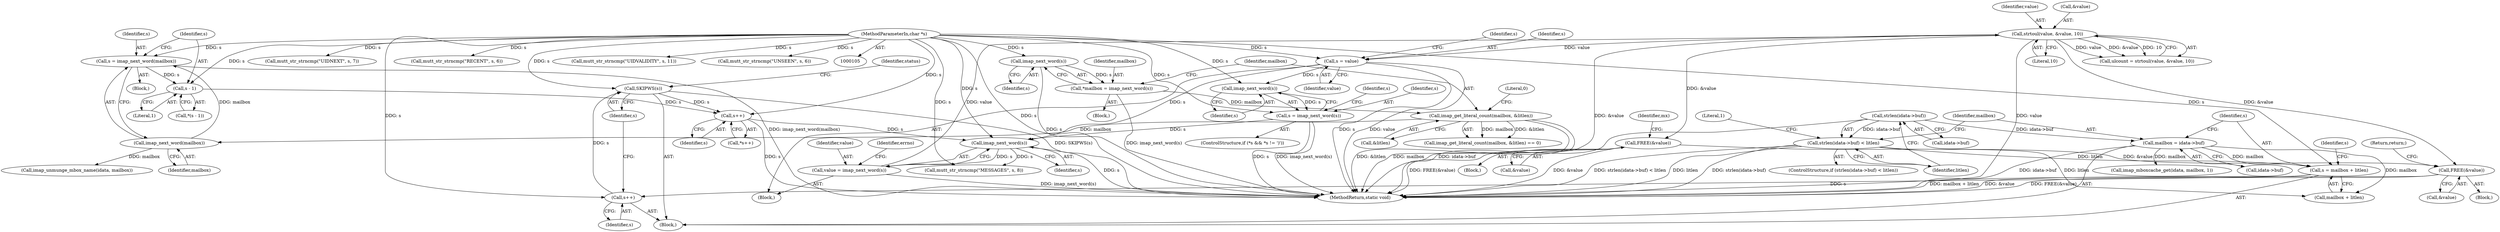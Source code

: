 digraph "0_neomutt_3c49c44be9b459d9c616bcaef6eb5d51298c1741@pointer" {
"1000572" [label="(Call,FREE(&value))"];
"1000246" [label="(Call,strtoul(value, &value, 10))"];
"1000236" [label="(Call,value = imap_next_word(s))"];
"1000238" [label="(Call,imap_next_word(s))"];
"1000355" [label="(Call,s = imap_next_word(s))"];
"1000357" [label="(Call,imap_next_word(s))"];
"1000344" [label="(Call,s = value)"];
"1000107" [label="(MethodParameterIn,char *s)"];
"1000219" [label="(Call,s++)"];
"1000193" [label="(Call,s - 1)"];
"1000187" [label="(Call,s = imap_next_word(mailbox))"];
"1000189" [label="(Call,imap_next_word(mailbox))"];
"1000137" [label="(Call,imap_get_literal_count(mailbox, &litlen))"];
"1000131" [label="(Call,*mailbox = imap_next_word(s))"];
"1000133" [label="(Call,imap_next_word(s))"];
"1000183" [label="(Call,SKIPWS(s))"];
"1000181" [label="(Call,s++)"];
"1000172" [label="(Call,s = mailbox + litlen)"];
"1000167" [label="(Call,mailbox = idata->buf)"];
"1000157" [label="(Call,strlen(idata->buf))"];
"1000156" [label="(Call,strlen(idata->buf) < litlen)"];
"1000576" [label="(Call,FREE(&value))"];
"1000347" [label="(ControlStructure,if (*s && *s != ')'))"];
"1000137" [label="(Call,imap_get_literal_count(mailbox, &litlen))"];
"1000238" [label="(Call,imap_next_word(s))"];
"1000250" [label="(Literal,10)"];
"1000308" [label="(Call,mutt_str_strncmp(\"UIDNEXT\", s, 7))"];
"1000141" [label="(Literal,0)"];
"1000201" [label="(Identifier,status)"];
"1000193" [label="(Call,s - 1)"];
"1000167" [label="(Call,mailbox = idata->buf)"];
"1000202" [label="(Call,imap_mboxcache_get(idata, mailbox, 1))"];
"1000577" [label="(Call,&value)"];
"1000572" [label="(Call,FREE(&value))"];
"1000219" [label="(Call,s++)"];
"1000295" [label="(Call,mutt_str_strncmp(\"RECENT\", s, 6))"];
"1000156" [label="(Call,strlen(idata->buf) < litlen)"];
"1000449" [label="(Block,)"];
"1000184" [label="(Identifier,s)"];
"1000197" [label="(Call,imap_unmunge_mbox_name(idata, mailbox))"];
"1000164" [label="(Literal,1)"];
"1000189" [label="(Call,imap_next_word(mailbox))"];
"1000241" [label="(Identifier,errno)"];
"1000192" [label="(Call,*(s - 1))"];
"1000355" [label="(Call,s = imap_next_word(s))"];
"1000195" [label="(Literal,1)"];
"1000194" [label="(Identifier,s)"];
"1000576" [label="(Call,FREE(&value))"];
"1000218" [label="(Call,*s++)"];
"1000157" [label="(Call,strlen(idata->buf))"];
"1000356" [label="(Identifier,s)"];
"1000139" [label="(Call,&litlen)"];
"1000182" [label="(Identifier,s)"];
"1000358" [label="(Identifier,s)"];
"1000107" [label="(MethodParameterIn,char *s)"];
"1000161" [label="(Identifier,litlen)"];
"1000186" [label="(Block,)"];
"1000190" [label="(Identifier,mailbox)"];
"1000174" [label="(Call,mailbox + litlen)"];
"1000575" [label="(Return,return;)"];
"1000136" [label="(Call,imap_get_literal_count(mailbox, &litlen) == 0)"];
"1000131" [label="(Call,*mailbox = imap_next_word(s))"];
"1000350" [label="(Identifier,s)"];
"1000132" [label="(Identifier,mailbox)"];
"1000168" [label="(Identifier,mailbox)"];
"1000188" [label="(Identifier,s)"];
"1000247" [label="(Identifier,value)"];
"1000278" [label="(Call,mutt_str_strncmp(\"MESSAGES\", s, 8))"];
"1000187" [label="(Call,s = imap_next_word(mailbox))"];
"1000345" [label="(Identifier,s)"];
"1000173" [label="(Identifier,s)"];
"1000133" [label="(Call,imap_next_word(s))"];
"1000183" [label="(Call,SKIPWS(s))"];
"1000220" [label="(Identifier,s)"];
"1000138" [label="(Identifier,mailbox)"];
"1000179" [label="(Identifier,s)"];
"1000158" [label="(Call,idata->buf)"];
"1000155" [label="(ControlStructure,if (strlen(idata->buf) < litlen))"];
"1000582" [label="(Identifier,mx)"];
"1000237" [label="(Identifier,value)"];
"1000357" [label="(Call,imap_next_word(s))"];
"1000346" [label="(Identifier,value)"];
"1000584" [label="(MethodReturn,static void)"];
"1000246" [label="(Call,strtoul(value, &value, 10))"];
"1000134" [label="(Identifier,s)"];
"1000344" [label="(Call,s = value)"];
"1000230" [label="(Identifier,s)"];
"1000172" [label="(Call,s = mailbox + litlen)"];
"1000321" [label="(Call,mutt_str_strncmp(\"UIDVALIDITY\", s, 11))"];
"1000236" [label="(Call,value = imap_next_word(s))"];
"1000108" [label="(Block,)"];
"1000142" [label="(Block,)"];
"1000169" [label="(Call,idata->buf)"];
"1000244" [label="(Call,ulcount = strtoul(value, &value, 10))"];
"1000239" [label="(Identifier,s)"];
"1000573" [label="(Call,&value)"];
"1000235" [label="(Block,)"];
"1000181" [label="(Call,s++)"];
"1000334" [label="(Call,mutt_str_strncmp(\"UNSEEN\", s, 6))"];
"1000248" [label="(Call,&value)"];
"1000489" [label="(Block,)"];
"1000572" -> "1000489"  [label="AST: "];
"1000572" -> "1000573"  [label="CFG: "];
"1000573" -> "1000572"  [label="AST: "];
"1000575" -> "1000572"  [label="CFG: "];
"1000572" -> "1000584"  [label="DDG: FREE(&value)"];
"1000572" -> "1000584"  [label="DDG: &value"];
"1000246" -> "1000572"  [label="DDG: &value"];
"1000576" -> "1000572"  [label="DDG: &value"];
"1000246" -> "1000244"  [label="AST: "];
"1000246" -> "1000250"  [label="CFG: "];
"1000247" -> "1000246"  [label="AST: "];
"1000248" -> "1000246"  [label="AST: "];
"1000250" -> "1000246"  [label="AST: "];
"1000244" -> "1000246"  [label="CFG: "];
"1000246" -> "1000584"  [label="DDG: &value"];
"1000246" -> "1000584"  [label="DDG: value"];
"1000246" -> "1000244"  [label="DDG: value"];
"1000246" -> "1000244"  [label="DDG: &value"];
"1000246" -> "1000244"  [label="DDG: 10"];
"1000236" -> "1000246"  [label="DDG: value"];
"1000246" -> "1000344"  [label="DDG: value"];
"1000246" -> "1000576"  [label="DDG: &value"];
"1000236" -> "1000235"  [label="AST: "];
"1000236" -> "1000238"  [label="CFG: "];
"1000237" -> "1000236"  [label="AST: "];
"1000238" -> "1000236"  [label="AST: "];
"1000241" -> "1000236"  [label="CFG: "];
"1000236" -> "1000584"  [label="DDG: imap_next_word(s)"];
"1000238" -> "1000236"  [label="DDG: s"];
"1000238" -> "1000239"  [label="CFG: "];
"1000239" -> "1000238"  [label="AST: "];
"1000238" -> "1000584"  [label="DDG: s"];
"1000355" -> "1000238"  [label="DDG: s"];
"1000219" -> "1000238"  [label="DDG: s"];
"1000344" -> "1000238"  [label="DDG: s"];
"1000107" -> "1000238"  [label="DDG: s"];
"1000238" -> "1000278"  [label="DDG: s"];
"1000355" -> "1000347"  [label="AST: "];
"1000355" -> "1000357"  [label="CFG: "];
"1000356" -> "1000355"  [label="AST: "];
"1000357" -> "1000355"  [label="AST: "];
"1000230" -> "1000355"  [label="CFG: "];
"1000355" -> "1000584"  [label="DDG: s"];
"1000355" -> "1000584"  [label="DDG: imap_next_word(s)"];
"1000357" -> "1000355"  [label="DDG: s"];
"1000107" -> "1000355"  [label="DDG: s"];
"1000357" -> "1000358"  [label="CFG: "];
"1000358" -> "1000357"  [label="AST: "];
"1000344" -> "1000357"  [label="DDG: s"];
"1000107" -> "1000357"  [label="DDG: s"];
"1000344" -> "1000235"  [label="AST: "];
"1000344" -> "1000346"  [label="CFG: "];
"1000345" -> "1000344"  [label="AST: "];
"1000346" -> "1000344"  [label="AST: "];
"1000350" -> "1000344"  [label="CFG: "];
"1000344" -> "1000584"  [label="DDG: value"];
"1000344" -> "1000584"  [label="DDG: s"];
"1000107" -> "1000344"  [label="DDG: s"];
"1000107" -> "1000105"  [label="AST: "];
"1000107" -> "1000584"  [label="DDG: s"];
"1000107" -> "1000133"  [label="DDG: s"];
"1000107" -> "1000172"  [label="DDG: s"];
"1000107" -> "1000181"  [label="DDG: s"];
"1000107" -> "1000183"  [label="DDG: s"];
"1000107" -> "1000187"  [label="DDG: s"];
"1000107" -> "1000193"  [label="DDG: s"];
"1000107" -> "1000219"  [label="DDG: s"];
"1000107" -> "1000278"  [label="DDG: s"];
"1000107" -> "1000295"  [label="DDG: s"];
"1000107" -> "1000308"  [label="DDG: s"];
"1000107" -> "1000321"  [label="DDG: s"];
"1000107" -> "1000334"  [label="DDG: s"];
"1000219" -> "1000218"  [label="AST: "];
"1000219" -> "1000220"  [label="CFG: "];
"1000220" -> "1000219"  [label="AST: "];
"1000218" -> "1000219"  [label="CFG: "];
"1000219" -> "1000584"  [label="DDG: s"];
"1000193" -> "1000219"  [label="DDG: s"];
"1000183" -> "1000219"  [label="DDG: s"];
"1000193" -> "1000192"  [label="AST: "];
"1000193" -> "1000195"  [label="CFG: "];
"1000194" -> "1000193"  [label="AST: "];
"1000195" -> "1000193"  [label="AST: "];
"1000192" -> "1000193"  [label="CFG: "];
"1000187" -> "1000193"  [label="DDG: s"];
"1000187" -> "1000186"  [label="AST: "];
"1000187" -> "1000189"  [label="CFG: "];
"1000188" -> "1000187"  [label="AST: "];
"1000189" -> "1000187"  [label="AST: "];
"1000194" -> "1000187"  [label="CFG: "];
"1000187" -> "1000584"  [label="DDG: imap_next_word(mailbox)"];
"1000189" -> "1000187"  [label="DDG: mailbox"];
"1000189" -> "1000190"  [label="CFG: "];
"1000190" -> "1000189"  [label="AST: "];
"1000137" -> "1000189"  [label="DDG: mailbox"];
"1000189" -> "1000197"  [label="DDG: mailbox"];
"1000137" -> "1000136"  [label="AST: "];
"1000137" -> "1000139"  [label="CFG: "];
"1000138" -> "1000137"  [label="AST: "];
"1000139" -> "1000137"  [label="AST: "];
"1000141" -> "1000137"  [label="CFG: "];
"1000137" -> "1000584"  [label="DDG: &litlen"];
"1000137" -> "1000584"  [label="DDG: mailbox"];
"1000137" -> "1000136"  [label="DDG: mailbox"];
"1000137" -> "1000136"  [label="DDG: &litlen"];
"1000131" -> "1000137"  [label="DDG: mailbox"];
"1000131" -> "1000108"  [label="AST: "];
"1000131" -> "1000133"  [label="CFG: "];
"1000132" -> "1000131"  [label="AST: "];
"1000133" -> "1000131"  [label="AST: "];
"1000138" -> "1000131"  [label="CFG: "];
"1000131" -> "1000584"  [label="DDG: imap_next_word(s)"];
"1000133" -> "1000131"  [label="DDG: s"];
"1000133" -> "1000134"  [label="CFG: "];
"1000134" -> "1000133"  [label="AST: "];
"1000133" -> "1000584"  [label="DDG: s"];
"1000183" -> "1000142"  [label="AST: "];
"1000183" -> "1000184"  [label="CFG: "];
"1000184" -> "1000183"  [label="AST: "];
"1000201" -> "1000183"  [label="CFG: "];
"1000183" -> "1000584"  [label="DDG: SKIPWS(s)"];
"1000181" -> "1000183"  [label="DDG: s"];
"1000181" -> "1000142"  [label="AST: "];
"1000181" -> "1000182"  [label="CFG: "];
"1000182" -> "1000181"  [label="AST: "];
"1000184" -> "1000181"  [label="CFG: "];
"1000172" -> "1000181"  [label="DDG: s"];
"1000172" -> "1000142"  [label="AST: "];
"1000172" -> "1000174"  [label="CFG: "];
"1000173" -> "1000172"  [label="AST: "];
"1000174" -> "1000172"  [label="AST: "];
"1000179" -> "1000172"  [label="CFG: "];
"1000172" -> "1000584"  [label="DDG: mailbox + litlen"];
"1000167" -> "1000172"  [label="DDG: mailbox"];
"1000156" -> "1000172"  [label="DDG: litlen"];
"1000167" -> "1000142"  [label="AST: "];
"1000167" -> "1000169"  [label="CFG: "];
"1000168" -> "1000167"  [label="AST: "];
"1000169" -> "1000167"  [label="AST: "];
"1000173" -> "1000167"  [label="CFG: "];
"1000167" -> "1000584"  [label="DDG: idata->buf"];
"1000157" -> "1000167"  [label="DDG: idata->buf"];
"1000167" -> "1000174"  [label="DDG: mailbox"];
"1000167" -> "1000202"  [label="DDG: mailbox"];
"1000157" -> "1000156"  [label="AST: "];
"1000157" -> "1000158"  [label="CFG: "];
"1000158" -> "1000157"  [label="AST: "];
"1000161" -> "1000157"  [label="CFG: "];
"1000157" -> "1000584"  [label="DDG: idata->buf"];
"1000157" -> "1000156"  [label="DDG: idata->buf"];
"1000156" -> "1000155"  [label="AST: "];
"1000156" -> "1000161"  [label="CFG: "];
"1000161" -> "1000156"  [label="AST: "];
"1000164" -> "1000156"  [label="CFG: "];
"1000168" -> "1000156"  [label="CFG: "];
"1000156" -> "1000584"  [label="DDG: strlen(idata->buf)"];
"1000156" -> "1000584"  [label="DDG: strlen(idata->buf) < litlen"];
"1000156" -> "1000584"  [label="DDG: litlen"];
"1000156" -> "1000174"  [label="DDG: litlen"];
"1000576" -> "1000449"  [label="AST: "];
"1000576" -> "1000577"  [label="CFG: "];
"1000577" -> "1000576"  [label="AST: "];
"1000582" -> "1000576"  [label="CFG: "];
"1000576" -> "1000584"  [label="DDG: &value"];
"1000576" -> "1000584"  [label="DDG: FREE(&value)"];
}
